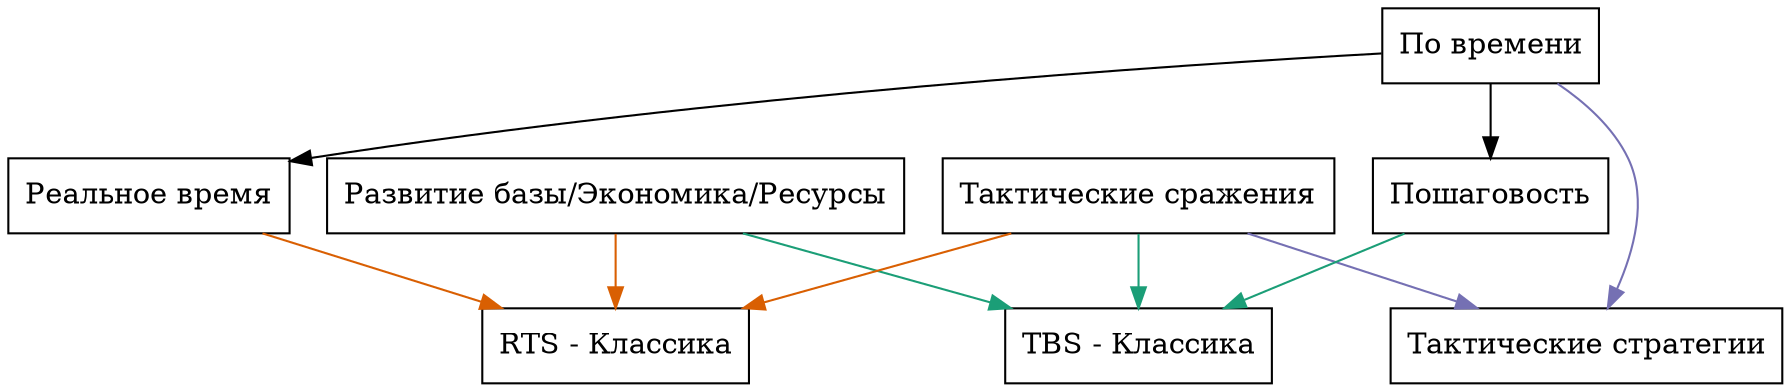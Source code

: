 digraph G {
    node [shape=box]
    edge [colorscheme=dark27]

	// механики
    {
        "Развитие базы/Экономика/Ресурсы"
        "Тактические сражения"
        "По времени"
    }

    // по времени
    {            
        "По времени" -> "Пошаговость"
        "По времени" -> "Реальное время"
    }

    // Типы игр
    {
        "TBS - Классика"
        "RTS - Классика"
        "Тактические стратегии"
    }

    // TBS - Классика
    {
        edge [color=1]
        "Пошаговость" -> "TBS - Классика"
        "Тактические сражения" -> "TBS - Классика"
        "Развитие базы/Экономика/Ресурсы" -> "TBS - Классика"
    }

    // RTS - Классика
    {
        edge [color=2]
        "Реальное время" -> "RTS - Классика"
        "Развитие базы/Экономика/Ресурсы" -> "RTS - Классика"
        "Тактические сражения" -> "RTS - Классика"
    }

    // Тактические стратегии
    {
        edge [color=3]
        "По времени" -> "Тактические стратегии"
        "Тактические сражения" -> "Тактические стратегии"
    }
}